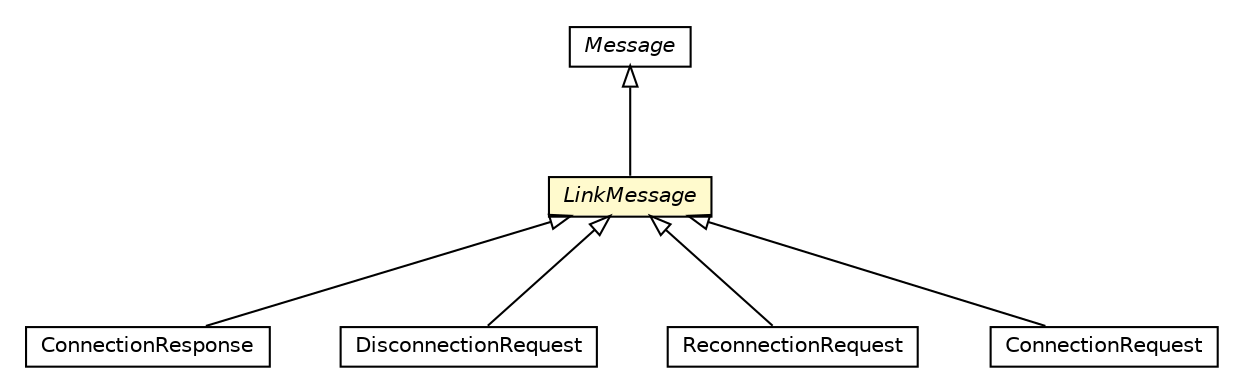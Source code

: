 #!/usr/local/bin/dot
#
# Class diagram 
# Generated by UMLGraph version R5_6-24-gf6e263 (http://www.umlgraph.org/)
#

digraph G {
	edge [fontname="Helvetica",fontsize=10,labelfontname="Helvetica",labelfontsize=10];
	node [fontname="Helvetica",fontsize=10,shape=plaintext];
	nodesep=0.25;
	ranksep=0.5;
	// org.universAAL.ri.gateway.protocol.Message
	c5283118 [label=<<table title="org.universAAL.ri.gateway.protocol.Message" border="0" cellborder="1" cellspacing="0" cellpadding="2" port="p" href="./Message.html">
		<tr><td><table border="0" cellspacing="0" cellpadding="1">
<tr><td align="center" balign="center"><font face="Helvetica-Oblique"> Message </font></td></tr>
		</table></td></tr>
		</table>>, URL="./Message.html", fontname="Helvetica", fontcolor="black", fontsize=10.0];
	// org.universAAL.ri.gateway.protocol.LinkMessage
	c5283119 [label=<<table title="org.universAAL.ri.gateway.protocol.LinkMessage" border="0" cellborder="1" cellspacing="0" cellpadding="2" port="p" bgcolor="lemonChiffon" href="./LinkMessage.html">
		<tr><td><table border="0" cellspacing="0" cellpadding="1">
<tr><td align="center" balign="center"><font face="Helvetica-Oblique"> LinkMessage </font></td></tr>
		</table></td></tr>
		</table>>, URL="./LinkMessage.html", fontname="Helvetica", fontcolor="black", fontsize=10.0];
	// org.universAAL.ri.gateway.protocol.link.ConnectionResponse
	c5283123 [label=<<table title="org.universAAL.ri.gateway.protocol.link.ConnectionResponse" border="0" cellborder="1" cellspacing="0" cellpadding="2" port="p" href="./link/ConnectionResponse.html">
		<tr><td><table border="0" cellspacing="0" cellpadding="1">
<tr><td align="center" balign="center"> ConnectionResponse </td></tr>
		</table></td></tr>
		</table>>, URL="./link/ConnectionResponse.html", fontname="Helvetica", fontcolor="black", fontsize=10.0];
	// org.universAAL.ri.gateway.protocol.link.DisconnectionRequest
	c5283124 [label=<<table title="org.universAAL.ri.gateway.protocol.link.DisconnectionRequest" border="0" cellborder="1" cellspacing="0" cellpadding="2" port="p" href="./link/DisconnectionRequest.html">
		<tr><td><table border="0" cellspacing="0" cellpadding="1">
<tr><td align="center" balign="center"> DisconnectionRequest </td></tr>
		</table></td></tr>
		</table>>, URL="./link/DisconnectionRequest.html", fontname="Helvetica", fontcolor="black", fontsize=10.0];
	// org.universAAL.ri.gateway.protocol.link.ReconnectionRequest
	c5283125 [label=<<table title="org.universAAL.ri.gateway.protocol.link.ReconnectionRequest" border="0" cellborder="1" cellspacing="0" cellpadding="2" port="p" href="./link/ReconnectionRequest.html">
		<tr><td><table border="0" cellspacing="0" cellpadding="1">
<tr><td align="center" balign="center"> ReconnectionRequest </td></tr>
		</table></td></tr>
		</table>>, URL="./link/ReconnectionRequest.html", fontname="Helvetica", fontcolor="black", fontsize=10.0];
	// org.universAAL.ri.gateway.protocol.link.ConnectionRequest
	c5283126 [label=<<table title="org.universAAL.ri.gateway.protocol.link.ConnectionRequest" border="0" cellborder="1" cellspacing="0" cellpadding="2" port="p" href="./link/ConnectionRequest.html">
		<tr><td><table border="0" cellspacing="0" cellpadding="1">
<tr><td align="center" balign="center"> ConnectionRequest </td></tr>
		</table></td></tr>
		</table>>, URL="./link/ConnectionRequest.html", fontname="Helvetica", fontcolor="black", fontsize=10.0];
	//org.universAAL.ri.gateway.protocol.LinkMessage extends org.universAAL.ri.gateway.protocol.Message
	c5283118:p -> c5283119:p [dir=back,arrowtail=empty];
	//org.universAAL.ri.gateway.protocol.link.ConnectionResponse extends org.universAAL.ri.gateway.protocol.LinkMessage
	c5283119:p -> c5283123:p [dir=back,arrowtail=empty];
	//org.universAAL.ri.gateway.protocol.link.DisconnectionRequest extends org.universAAL.ri.gateway.protocol.LinkMessage
	c5283119:p -> c5283124:p [dir=back,arrowtail=empty];
	//org.universAAL.ri.gateway.protocol.link.ReconnectionRequest extends org.universAAL.ri.gateway.protocol.LinkMessage
	c5283119:p -> c5283125:p [dir=back,arrowtail=empty];
	//org.universAAL.ri.gateway.protocol.link.ConnectionRequest extends org.universAAL.ri.gateway.protocol.LinkMessage
	c5283119:p -> c5283126:p [dir=back,arrowtail=empty];
}

